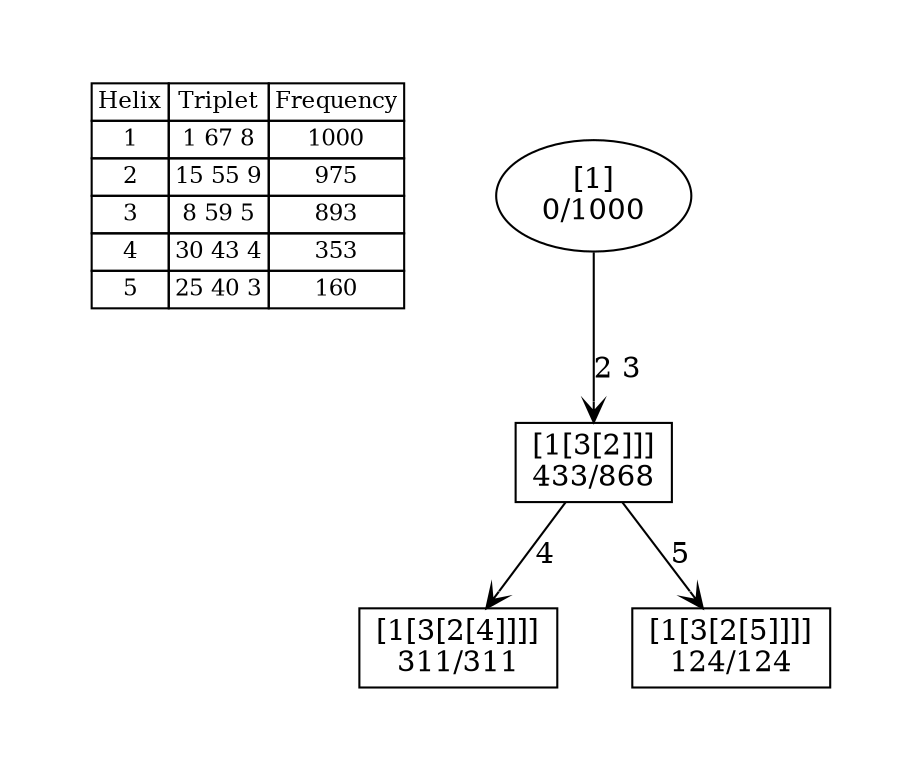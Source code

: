 digraph G {
	pad = 0.5;
	nodesep = 0.5;
"legend" [label = < <table border="0" cellborder="1" cellspacing="0"><tr><td>Helix</td><td>Triplet</td><td>Frequency</td></tr>
<tr><td>1</td><td>1 67 8</td><td>1000</td></tr>
<tr><td>2</td><td>15 55 9</td><td>975</td></tr>
<tr><td>3</td><td>8 59 5</td><td>893</td></tr>
<tr><td>4</td><td>30 43 4</td><td>353</td></tr>
<tr><td>5</td><td>25 40 3</td><td>160</td></tr>
</table>>, shape = plaintext, fontsize=11];
"1 2 3 " [shape = box];
"1 2 3 4 " [shape = box];
"1 2 3 5 " [shape = box];
"1 2 3 " [label = "[1[3[2]]]\n433/868"];
"1 2 3 4 " [label = "[1[3[2[4]]]]\n311/311"];
"1 2 3 5 " [label = "[1[3[2[5]]]]\n124/124"];
"1 " [label = "[1]\n0/1000"];
"1 2 3 " -> "1 2 3 4 " [label = "4 ", arrowhead = vee];
"1 2 3 " -> "1 2 3 5 " [label = "5 ", arrowhead = vee];
"1 " -> "1 2 3 " [label = "2 3 ", arrowhead = vee];
}